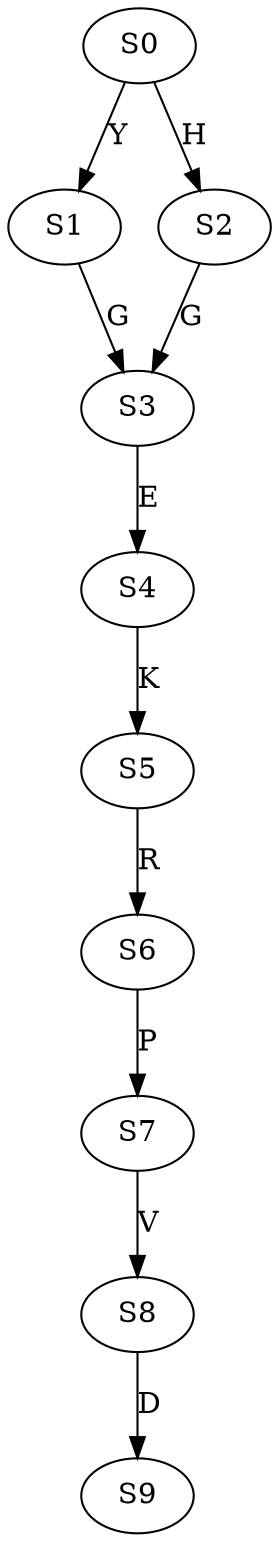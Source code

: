 strict digraph  {
	S0 -> S1 [ label = Y ];
	S0 -> S2 [ label = H ];
	S1 -> S3 [ label = G ];
	S2 -> S3 [ label = G ];
	S3 -> S4 [ label = E ];
	S4 -> S5 [ label = K ];
	S5 -> S6 [ label = R ];
	S6 -> S7 [ label = P ];
	S7 -> S8 [ label = V ];
	S8 -> S9 [ label = D ];
}
